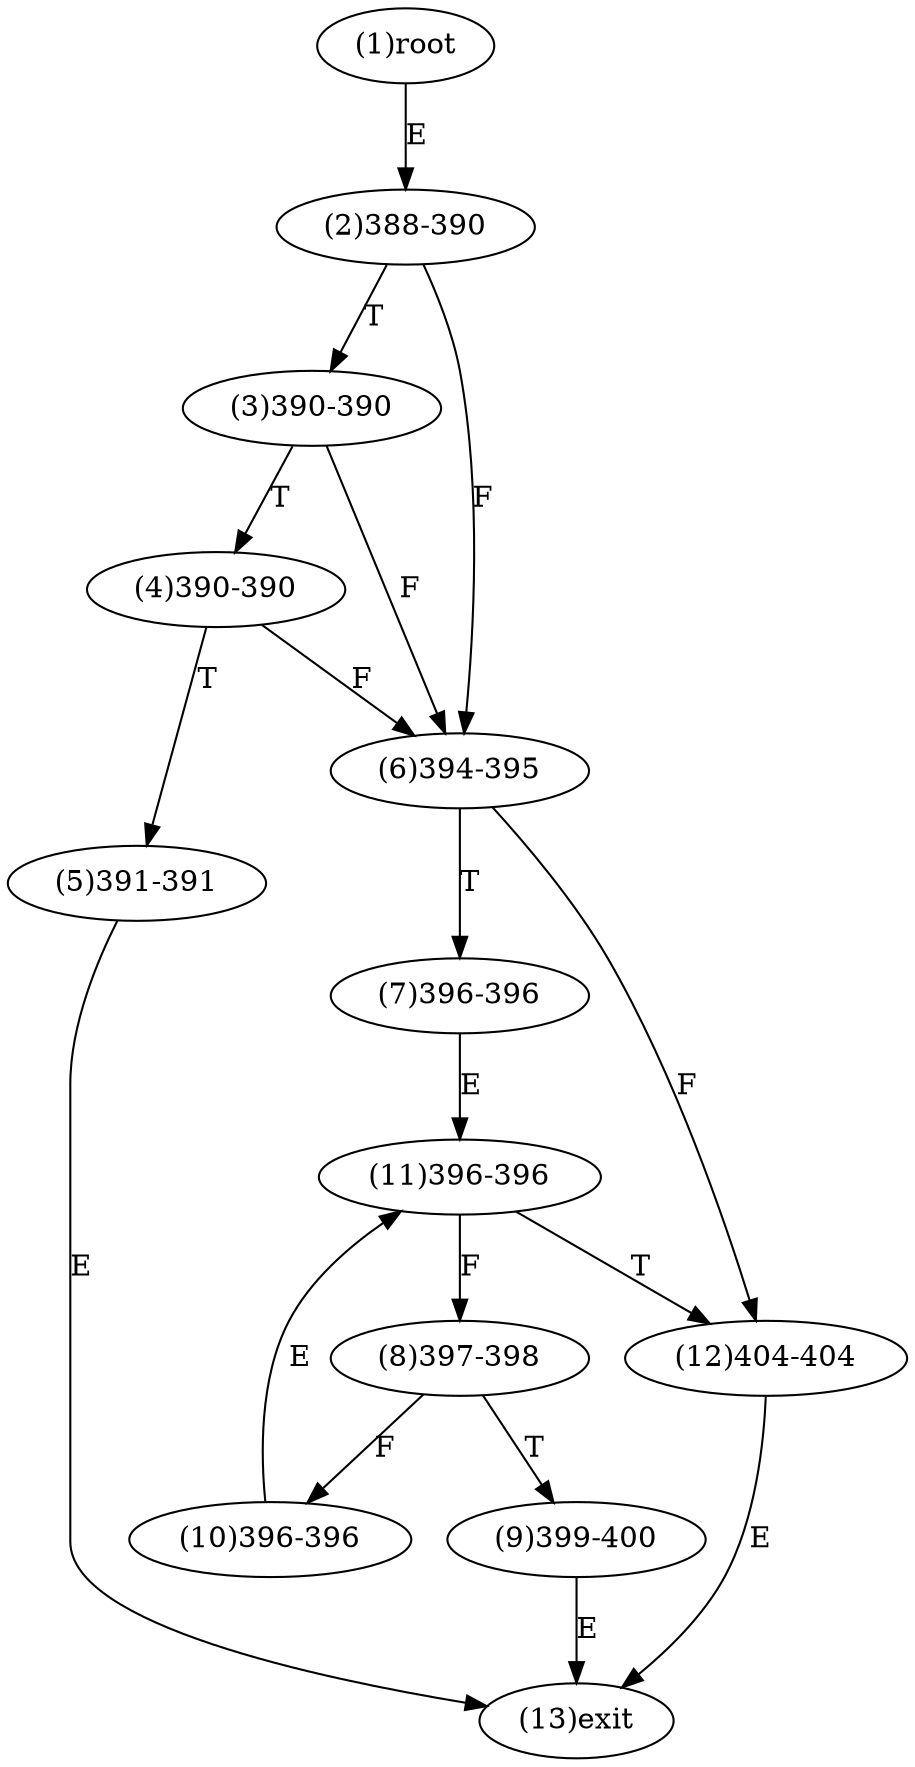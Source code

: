 digraph "" { 
1[ label="(1)root"];
2[ label="(2)388-390"];
3[ label="(3)390-390"];
4[ label="(4)390-390"];
5[ label="(5)391-391"];
6[ label="(6)394-395"];
7[ label="(7)396-396"];
8[ label="(8)397-398"];
9[ label="(9)399-400"];
10[ label="(10)396-396"];
11[ label="(11)396-396"];
12[ label="(12)404-404"];
13[ label="(13)exit"];
1->2[ label="E"];
2->6[ label="F"];
2->3[ label="T"];
3->6[ label="F"];
3->4[ label="T"];
4->6[ label="F"];
4->5[ label="T"];
5->13[ label="E"];
6->12[ label="F"];
6->7[ label="T"];
7->11[ label="E"];
8->10[ label="F"];
8->9[ label="T"];
9->13[ label="E"];
10->11[ label="E"];
11->8[ label="F"];
11->12[ label="T"];
12->13[ label="E"];
}